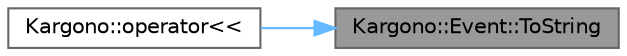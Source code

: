 digraph "Kargono::Event::ToString"
{
 // LATEX_PDF_SIZE
  bgcolor="transparent";
  edge [fontname=Helvetica,fontsize=10,labelfontname=Helvetica,labelfontsize=10];
  node [fontname=Helvetica,fontsize=10,shape=box,height=0.2,width=0.4];
  rankdir="RL";
  Node1 [id="Node000001",label="Kargono::Event::ToString",height=0.2,width=0.4,color="gray40", fillcolor="grey60", style="filled", fontcolor="black",tooltip=" "];
  Node1 -> Node2 [id="edge1_Node000001_Node000002",dir="back",color="steelblue1",style="solid",tooltip=" "];
  Node2 [id="Node000002",label="Kargono::operator\<\<",height=0.2,width=0.4,color="grey40", fillcolor="white", style="filled",URL="$namespace_kargono.html#a90ac168f28eac069a53cf408be9300f4",tooltip="Overloaded output stream operator."];
}
